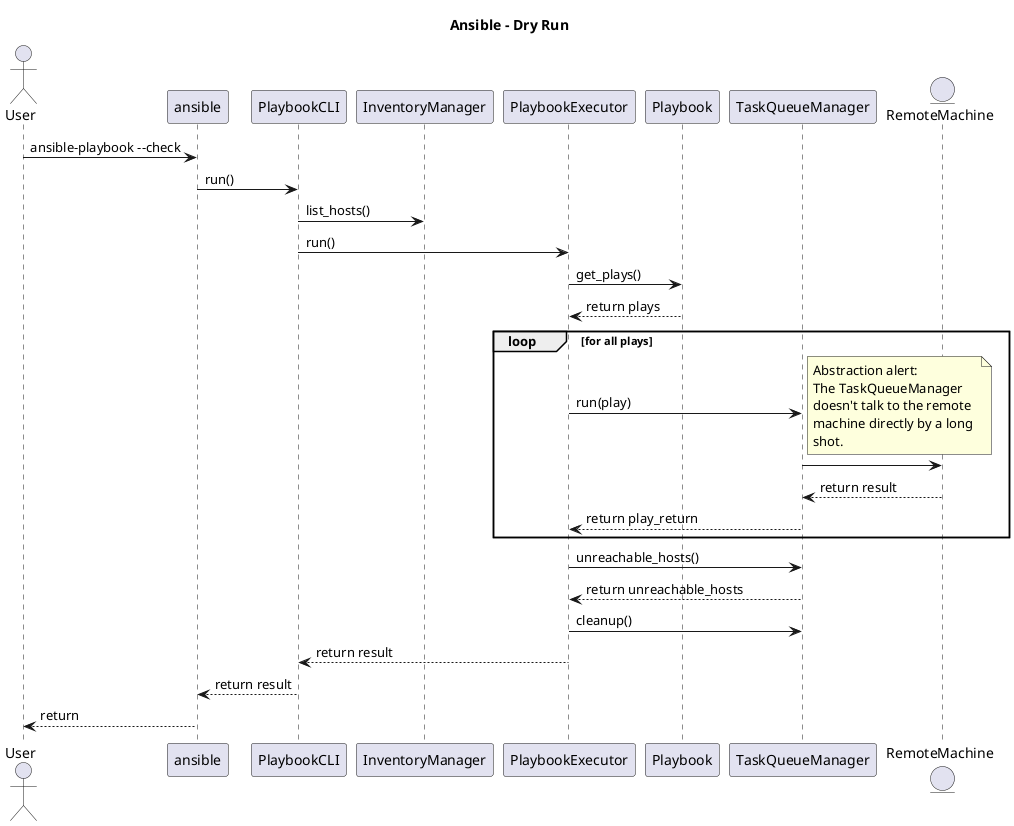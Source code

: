 @startuml
title Ansible - Dry Run

actor User
User->ansible:ansible-playbook --check
ansible->PlaybookCLI: run()
PlaybookCLI->InventoryManager: list_hosts()
PlaybookCLI->PlaybookExecutor:run()
PlaybookExecutor->Playbook:get_plays()
Playbook-->PlaybookExecutor: return plays
loop for all plays
    PlaybookExecutor->TaskQueueManager:run(play)
    entity RemoteMachine
    note right: Abstraction alert: \nThe TaskQueueManager \ndoesn't talk to the remote \nmachine directly by a long \nshot.
    TaskQueueManager->RemoteMachine
    RemoteMachine-->TaskQueueManager: return result
    TaskQueueManager-->PlaybookExecutor: return play_return
end
PlaybookExecutor->TaskQueueManager: unreachable_hosts()
TaskQueueManager-->PlaybookExecutor: return unreachable_hosts
PlaybookExecutor->TaskQueueManager: cleanup()
PlaybookExecutor-->PlaybookCLI: return result
PlaybookCLI-->ansible: return result
ansible-->User: return

@enduml